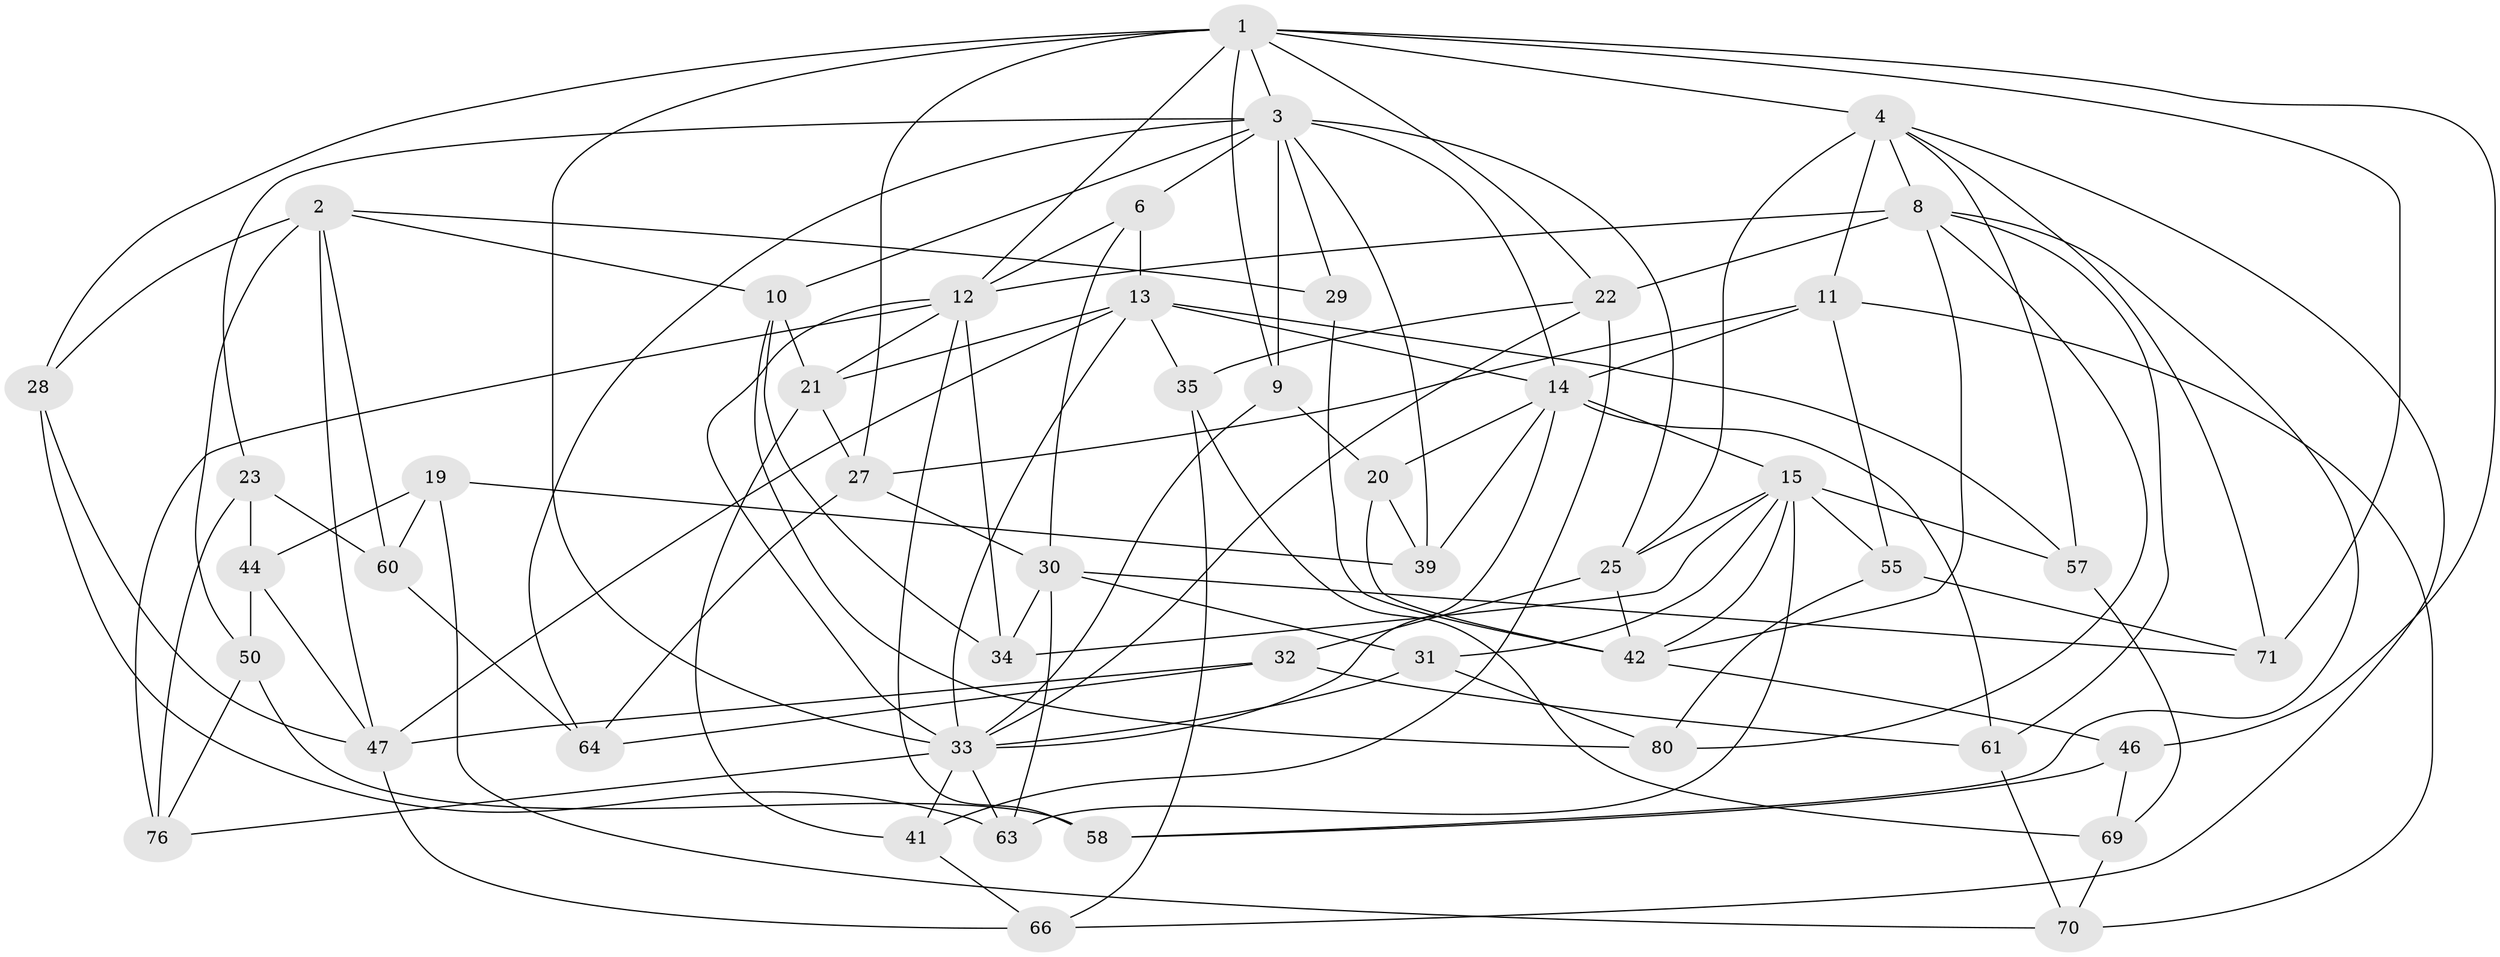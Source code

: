 // original degree distribution, {4: 1.0}
// Generated by graph-tools (version 1.1) at 2025/20/03/04/25 18:20:47]
// undirected, 48 vertices, 122 edges
graph export_dot {
graph [start="1"]
  node [color=gray90,style=filled];
  1 [super="+7"];
  2 [super="+16"];
  3 [super="+26+75"];
  4 [super="+17+5"];
  6;
  8 [super="+74+40"];
  9;
  10 [super="+38"];
  11 [super="+18"];
  12 [super="+51"];
  13 [super="+45+79"];
  14 [super="+49"];
  15 [super="+56"];
  19;
  20;
  21 [super="+43"];
  22 [super="+53"];
  23;
  25 [super="+65"];
  27 [super="+37"];
  28;
  29;
  30 [super="+52"];
  31;
  32;
  33 [super="+62+36"];
  34;
  35;
  39;
  41;
  42 [super="+73"];
  44;
  46;
  47 [super="+68"];
  50;
  55;
  57;
  58;
  60;
  61;
  63;
  64;
  66;
  69;
  70;
  71;
  76;
  80;
  1 -- 22;
  1 -- 9;
  1 -- 4;
  1 -- 33;
  1 -- 3;
  1 -- 71;
  1 -- 12;
  1 -- 46;
  1 -- 28;
  1 -- 27;
  2 -- 28;
  2 -- 50;
  2 -- 10;
  2 -- 29;
  2 -- 60;
  2 -- 47;
  3 -- 39;
  3 -- 9;
  3 -- 64;
  3 -- 6;
  3 -- 10 [weight=2];
  3 -- 23;
  3 -- 29 [weight=2];
  3 -- 25;
  3 -- 14;
  4 -- 25 [weight=2];
  4 -- 57;
  4 -- 8;
  4 -- 66;
  4 -- 11;
  4 -- 71;
  6 -- 13;
  6 -- 30;
  6 -- 12;
  8 -- 22 [weight=2];
  8 -- 58;
  8 -- 80;
  8 -- 42;
  8 -- 61;
  8 -- 12;
  9 -- 33;
  9 -- 20;
  10 -- 21;
  10 -- 80;
  10 -- 34;
  11 -- 55;
  11 -- 27 [weight=2];
  11 -- 70;
  11 -- 14;
  12 -- 58;
  12 -- 34;
  12 -- 21;
  12 -- 76;
  12 -- 33;
  13 -- 57;
  13 -- 35;
  13 -- 21 [weight=2];
  13 -- 33;
  13 -- 14;
  13 -- 47;
  14 -- 20;
  14 -- 39;
  14 -- 61;
  14 -- 15;
  14 -- 33;
  15 -- 55;
  15 -- 34;
  15 -- 63;
  15 -- 25;
  15 -- 42;
  15 -- 57;
  15 -- 31;
  19 -- 44;
  19 -- 39;
  19 -- 60;
  19 -- 70;
  20 -- 39;
  20 -- 42;
  21 -- 27;
  21 -- 41;
  22 -- 41;
  22 -- 33;
  22 -- 35;
  23 -- 76;
  23 -- 44;
  23 -- 60;
  25 -- 32;
  25 -- 42;
  27 -- 64;
  27 -- 30;
  28 -- 63;
  28 -- 47;
  29 -- 42;
  30 -- 63;
  30 -- 31;
  30 -- 71;
  30 -- 34;
  31 -- 80;
  31 -- 33;
  32 -- 47;
  32 -- 64;
  32 -- 61;
  33 -- 63;
  33 -- 41;
  33 -- 76;
  35 -- 66;
  35 -- 69;
  41 -- 66;
  42 -- 46;
  44 -- 50;
  44 -- 47;
  46 -- 69;
  46 -- 58;
  47 -- 66;
  50 -- 58;
  50 -- 76;
  55 -- 71;
  55 -- 80;
  57 -- 69;
  60 -- 64;
  61 -- 70;
  69 -- 70;
}
